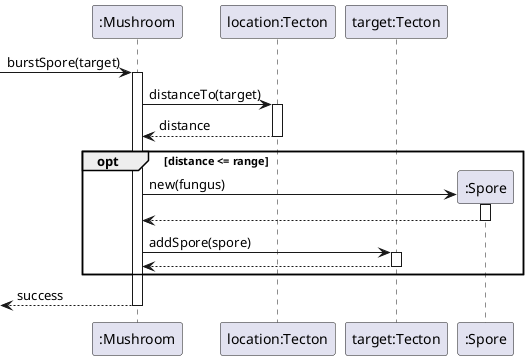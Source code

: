 @startuml
participant ":Mushroom" as shroom
participant "location:Tecton" as location
participant "target:Tecton" as target
participant ":Spore" as spore

-> shroom : burstSpore(target)
activate shroom

shroom -> location : distanceTo(target)
activate location

shroom <-- location : distance
deactivate location

opt distance <= range
    create spore
    shroom -> spore : new(fungus)
    activate spore

    shroom <-- spore
    deactivate spore

    shroom -> target : addSpore(spore)
    activate target

    shroom <-- target
    deactivate target
end

<-- shroom : success
deactivate shroom

@enduml